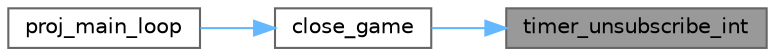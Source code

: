 digraph "timer_unsubscribe_int"
{
 // LATEX_PDF_SIZE
  bgcolor="transparent";
  edge [fontname=Helvetica,fontsize=10,labelfontname=Helvetica,labelfontsize=10];
  node [fontname=Helvetica,fontsize=10,shape=box,height=0.2,width=0.4];
  rankdir="RL";
  Node1 [id="Node000001",label="timer_unsubscribe_int",height=0.2,width=0.4,color="gray40", fillcolor="grey60", style="filled", fontcolor="black",tooltip="Unsubscribes Timer interrupts."];
  Node1 -> Node2 [id="edge1_Node000001_Node000002",dir="back",color="steelblue1",style="solid",tooltip=" "];
  Node2 [id="Node000002",label="close_game",height=0.2,width=0.4,color="grey40", fillcolor="white", style="filled",URL="$main_8c.html#aec81fd31e07113d391f595044e270b4f",tooltip="Unsubscribes interruptions of all used devices and closes video mode."];
  Node2 -> Node3 [id="edge2_Node000002_Node000003",dir="back",color="steelblue1",style="solid",tooltip=" "];
  Node3 [id="Node000003",label="proj_main_loop",height=0.2,width=0.4,color="grey40", fillcolor="white", style="filled",URL="$main_8c.html#a2a16f651eccbd248e1ad3b3b924b143b",tooltip="Main loop of the game."];
}
